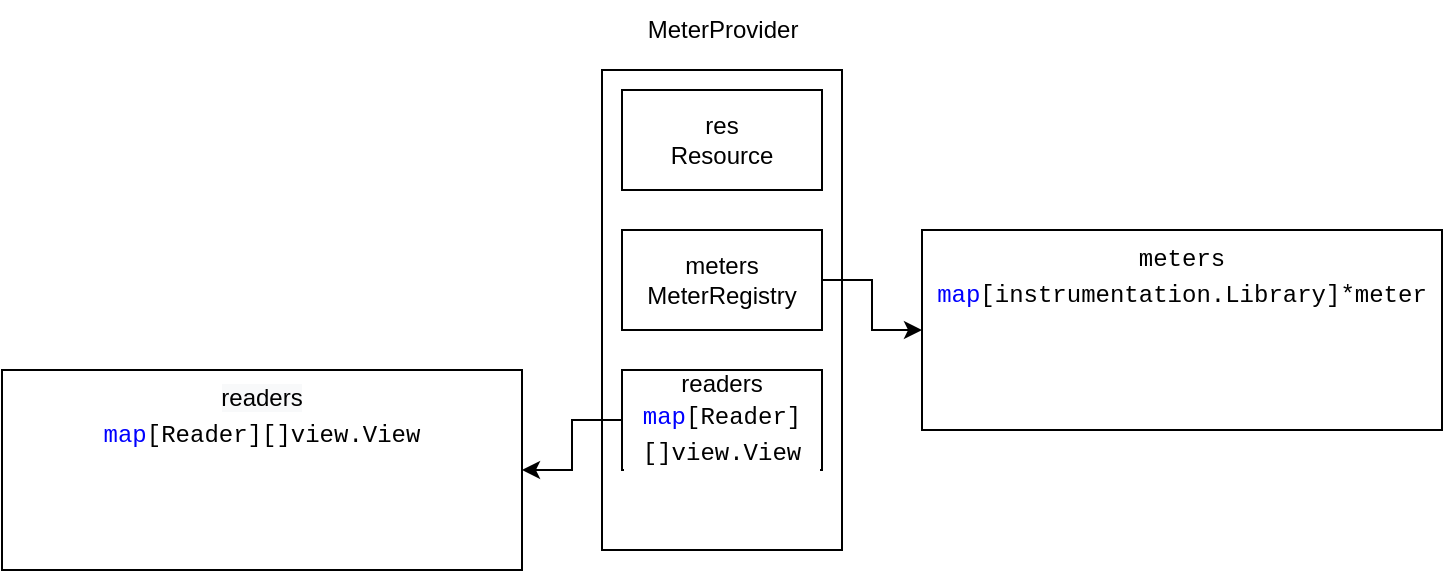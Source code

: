 <mxfile version="20.0.4" type="github">
  <diagram id="uS2YeVrOk95KlgL8rQgl" name="Page-1">
    <mxGraphModel dx="1426" dy="801" grid="1" gridSize="10" guides="1" tooltips="1" connect="1" arrows="1" fold="1" page="1" pageScale="1" pageWidth="850" pageHeight="1100" math="0" shadow="0">
      <root>
        <mxCell id="0" />
        <mxCell id="1" parent="0" />
        <mxCell id="yPoAS12U8ccwEEAMWW9Z-1" value="" style="rounded=0;whiteSpace=wrap;html=1;" vertex="1" parent="1">
          <mxGeometry x="320" y="200" width="120" height="240" as="geometry" />
        </mxCell>
        <mxCell id="yPoAS12U8ccwEEAMWW9Z-2" value="MeterProvider" style="text;html=1;align=center;verticalAlign=middle;resizable=0;points=[];autosize=1;strokeColor=none;fillColor=none;" vertex="1" parent="1">
          <mxGeometry x="330" y="165" width="100" height="30" as="geometry" />
        </mxCell>
        <mxCell id="yPoAS12U8ccwEEAMWW9Z-3" value="res&lt;br&gt;Resource" style="rounded=0;whiteSpace=wrap;html=1;" vertex="1" parent="1">
          <mxGeometry x="330" y="210" width="100" height="50" as="geometry" />
        </mxCell>
        <mxCell id="yPoAS12U8ccwEEAMWW9Z-7" style="edgeStyle=orthogonalEdgeStyle;rounded=0;orthogonalLoop=1;jettySize=auto;html=1;exitX=1;exitY=0.5;exitDx=0;exitDy=0;entryX=0;entryY=0.5;entryDx=0;entryDy=0;" edge="1" parent="1" source="yPoAS12U8ccwEEAMWW9Z-4" target="yPoAS12U8ccwEEAMWW9Z-6">
          <mxGeometry relative="1" as="geometry" />
        </mxCell>
        <mxCell id="yPoAS12U8ccwEEAMWW9Z-4" value="meters&lt;br&gt;MeterRegistry" style="rounded=0;whiteSpace=wrap;html=1;" vertex="1" parent="1">
          <mxGeometry x="330" y="280" width="100" height="50" as="geometry" />
        </mxCell>
        <mxCell id="yPoAS12U8ccwEEAMWW9Z-9" style="edgeStyle=orthogonalEdgeStyle;rounded=0;orthogonalLoop=1;jettySize=auto;html=1;exitX=0;exitY=0.5;exitDx=0;exitDy=0;entryX=1;entryY=0.5;entryDx=0;entryDy=0;" edge="1" parent="1" source="yPoAS12U8ccwEEAMWW9Z-5" target="yPoAS12U8ccwEEAMWW9Z-8">
          <mxGeometry relative="1" as="geometry" />
        </mxCell>
        <mxCell id="yPoAS12U8ccwEEAMWW9Z-5" value="readers&lt;br&gt;&lt;div style=&quot;background-color: rgb(255, 255, 255); font-family: Menlo, Monaco, &amp;quot;Courier New&amp;quot;, monospace; line-height: 18px;&quot;&gt;&lt;span style=&quot;color: #0000ff;&quot;&gt;map&lt;/span&gt;[Reader][]view.View&lt;/div&gt;" style="rounded=0;whiteSpace=wrap;html=1;" vertex="1" parent="1">
          <mxGeometry x="330" y="350" width="100" height="50" as="geometry" />
        </mxCell>
        <mxCell id="yPoAS12U8ccwEEAMWW9Z-6" value="&lt;div style=&quot;background-color: rgb(255, 255, 255); font-family: Menlo, Monaco, &amp;quot;Courier New&amp;quot;, monospace; line-height: 18px;&quot;&gt;meters &lt;span style=&quot;color: #0000ff;&quot;&gt;map&lt;/span&gt;[instrumentation.Library]*meter&lt;/div&gt;&lt;div style=&quot;background-color: rgb(255, 255, 255); font-family: Menlo, Monaco, &amp;quot;Courier New&amp;quot;, monospace; line-height: 18px;&quot;&gt;&lt;br&gt;&lt;/div&gt;&lt;div style=&quot;background-color: rgb(255, 255, 255); font-family: Menlo, Monaco, &amp;quot;Courier New&amp;quot;, monospace; line-height: 18px;&quot;&gt;&lt;br&gt;&lt;/div&gt;&lt;div style=&quot;background-color: rgb(255, 255, 255); font-family: Menlo, Monaco, &amp;quot;Courier New&amp;quot;, monospace; line-height: 18px;&quot;&gt;&lt;br&gt;&lt;/div&gt;" style="rounded=0;whiteSpace=wrap;html=1;" vertex="1" parent="1">
          <mxGeometry x="480" y="280" width="260" height="100" as="geometry" />
        </mxCell>
        <mxCell id="yPoAS12U8ccwEEAMWW9Z-8" value="&lt;div style=&quot;background-color: rgb(255, 255, 255); font-family: Menlo, Monaco, &amp;quot;Courier New&amp;quot;, monospace; line-height: 18px;&quot;&gt;&lt;span style=&quot;font-family: Helvetica; background-color: rgb(248, 249, 250);&quot;&gt;readers&lt;/span&gt;&lt;br style=&quot;font-family: Helvetica; background-color: rgb(248, 249, 250);&quot;&gt;&lt;div style=&quot;line-height: 18px;&quot;&gt;&lt;span style=&quot;color: rgb(0, 0, 255);&quot;&gt;map&lt;/span&gt;[Reader][]view.View&lt;/div&gt;&lt;div style=&quot;line-height: 18px;&quot;&gt;&lt;br&gt;&lt;/div&gt;&lt;div style=&quot;line-height: 18px;&quot;&gt;&lt;br&gt;&lt;/div&gt;&lt;div style=&quot;line-height: 18px;&quot;&gt;&lt;br&gt;&lt;/div&gt;&lt;/div&gt;" style="rounded=0;whiteSpace=wrap;html=1;" vertex="1" parent="1">
          <mxGeometry x="20" y="350" width="260" height="100" as="geometry" />
        </mxCell>
      </root>
    </mxGraphModel>
  </diagram>
</mxfile>
